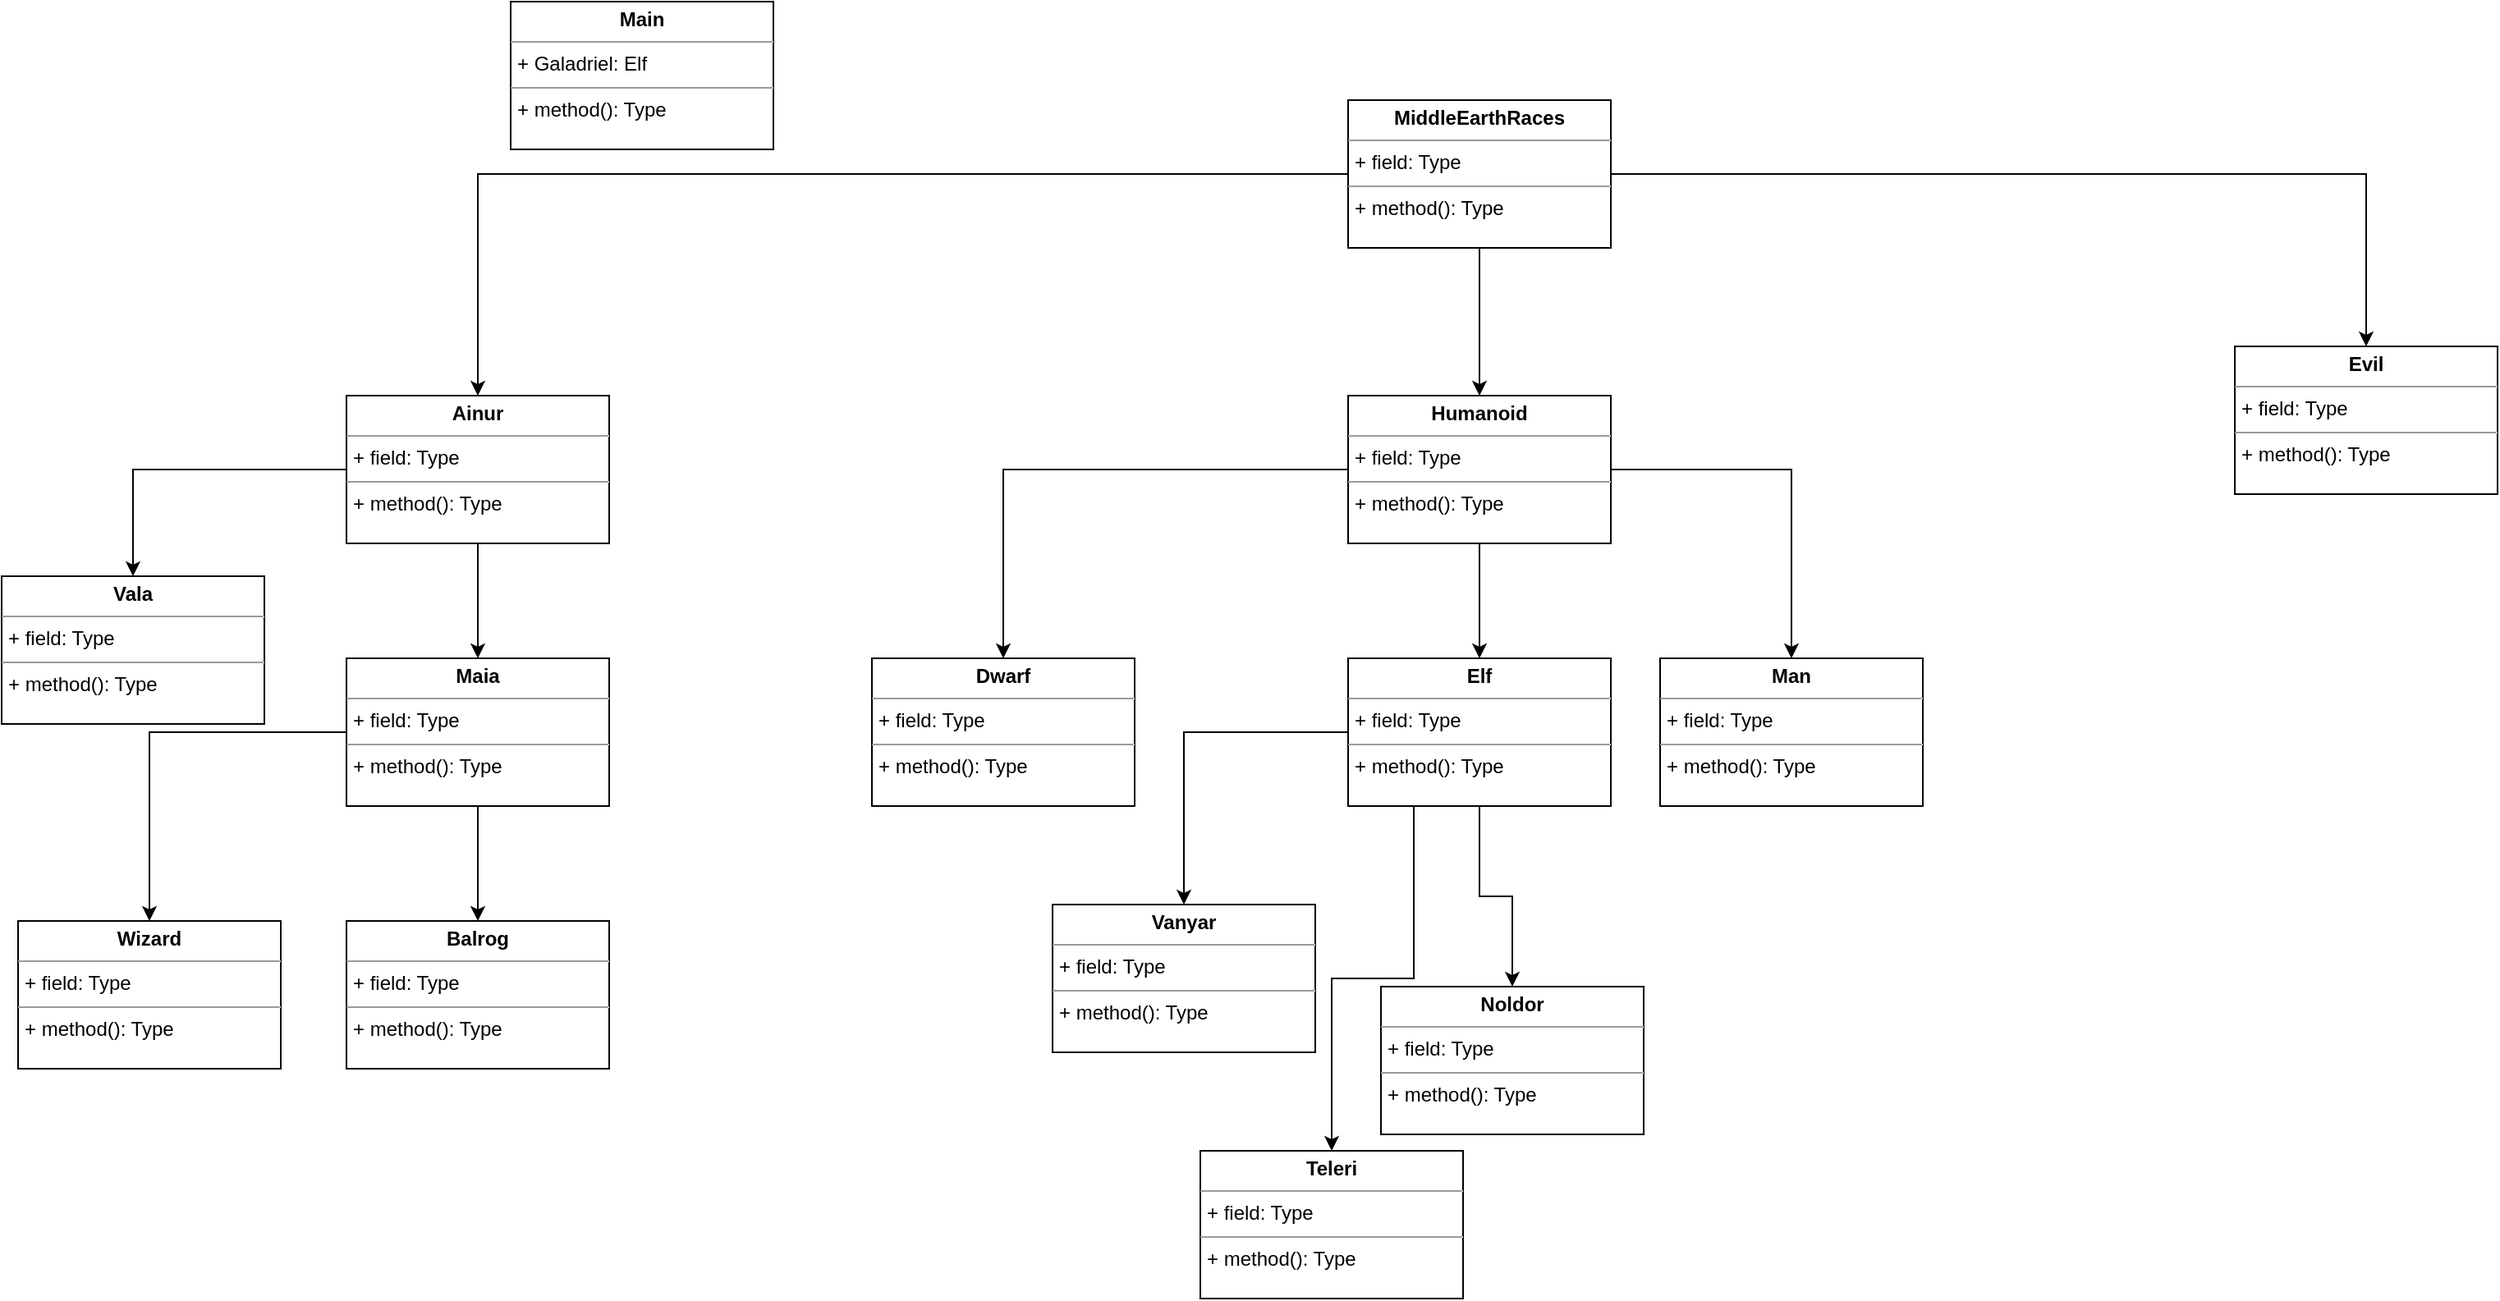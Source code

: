 <mxfile version="22.0.8" type="github">
  <diagram name="Page-1" id="6laxRaP7yF_aCVeZjuQ9">
    <mxGraphModel dx="2047" dy="981" grid="1" gridSize="10" guides="1" tooltips="1" connect="1" arrows="1" fold="1" page="1" pageScale="1" pageWidth="850" pageHeight="1100" math="0" shadow="0">
      <root>
        <mxCell id="0" />
        <mxCell id="1" parent="0" />
        <mxCell id="gX-TSbUXVfY6xu0tAy_o-11" style="edgeStyle=orthogonalEdgeStyle;rounded=0;orthogonalLoop=1;jettySize=auto;html=1;entryX=0.5;entryY=0;entryDx=0;entryDy=0;" edge="1" parent="1" source="CRNzUtMB5tvLW-WsDMRM-2" target="gX-TSbUXVfY6xu0tAy_o-3">
          <mxGeometry relative="1" as="geometry" />
        </mxCell>
        <mxCell id="gX-TSbUXVfY6xu0tAy_o-12" style="edgeStyle=orthogonalEdgeStyle;rounded=0;orthogonalLoop=1;jettySize=auto;html=1;entryX=0.5;entryY=0;entryDx=0;entryDy=0;" edge="1" parent="1" source="CRNzUtMB5tvLW-WsDMRM-2" target="gX-TSbUXVfY6xu0tAy_o-1">
          <mxGeometry relative="1" as="geometry" />
        </mxCell>
        <mxCell id="gX-TSbUXVfY6xu0tAy_o-13" style="edgeStyle=orthogonalEdgeStyle;rounded=0;orthogonalLoop=1;jettySize=auto;html=1;entryX=0.5;entryY=0;entryDx=0;entryDy=0;" edge="1" parent="1" source="CRNzUtMB5tvLW-WsDMRM-2" target="gX-TSbUXVfY6xu0tAy_o-2">
          <mxGeometry relative="1" as="geometry" />
        </mxCell>
        <mxCell id="CRNzUtMB5tvLW-WsDMRM-2" value="&lt;p style=&quot;margin:0px;margin-top:4px;text-align:center;&quot;&gt;&lt;b&gt;MiddleEarthRaces&lt;/b&gt;&lt;/p&gt;&lt;hr size=&quot;1&quot;&gt;&lt;p style=&quot;margin:0px;margin-left:4px;&quot;&gt;+ field: Type&lt;/p&gt;&lt;hr size=&quot;1&quot;&gt;&lt;p style=&quot;margin:0px;margin-left:4px;&quot;&gt;+ method(): Type&lt;/p&gt;" style="verticalAlign=top;align=left;overflow=fill;fontSize=12;fontFamily=Helvetica;html=1;whiteSpace=wrap;" parent="1" vertex="1">
          <mxGeometry x="690" y="100" width="160" height="90" as="geometry" />
        </mxCell>
        <mxCell id="CRNzUtMB5tvLW-WsDMRM-5" value="&lt;p style=&quot;margin:0px;margin-top:4px;text-align:center;&quot;&gt;&lt;b&gt;Main&lt;/b&gt;&lt;/p&gt;&lt;hr size=&quot;1&quot;&gt;&lt;p style=&quot;margin:0px;margin-left:4px;&quot;&gt;+ Galadriel: Elf&lt;/p&gt;&lt;hr size=&quot;1&quot;&gt;&lt;p style=&quot;margin:0px;margin-left:4px;&quot;&gt;+ method(): Type&lt;/p&gt;" style="verticalAlign=top;align=left;overflow=fill;fontSize=12;fontFamily=Helvetica;html=1;whiteSpace=wrap;" parent="1" vertex="1">
          <mxGeometry x="180" y="40" width="160" height="90" as="geometry" />
        </mxCell>
        <mxCell id="gX-TSbUXVfY6xu0tAy_o-20" style="edgeStyle=orthogonalEdgeStyle;rounded=0;orthogonalLoop=1;jettySize=auto;html=1;entryX=0.5;entryY=0;entryDx=0;entryDy=0;" edge="1" parent="1" source="gX-TSbUXVfY6xu0tAy_o-1" target="gX-TSbUXVfY6xu0tAy_o-19">
          <mxGeometry relative="1" as="geometry" />
        </mxCell>
        <mxCell id="gX-TSbUXVfY6xu0tAy_o-22" style="edgeStyle=orthogonalEdgeStyle;rounded=0;orthogonalLoop=1;jettySize=auto;html=1;" edge="1" parent="1" source="gX-TSbUXVfY6xu0tAy_o-1" target="gX-TSbUXVfY6xu0tAy_o-21">
          <mxGeometry relative="1" as="geometry" />
        </mxCell>
        <mxCell id="gX-TSbUXVfY6xu0tAy_o-1" value="&lt;p style=&quot;margin:0px;margin-top:4px;text-align:center;&quot;&gt;&lt;b&gt;Ainur&lt;/b&gt;&lt;/p&gt;&lt;hr size=&quot;1&quot;&gt;&lt;p style=&quot;margin:0px;margin-left:4px;&quot;&gt;+ field: Type&lt;/p&gt;&lt;hr size=&quot;1&quot;&gt;&lt;p style=&quot;margin:0px;margin-left:4px;&quot;&gt;+ method(): Type&lt;/p&gt;" style="verticalAlign=top;align=left;overflow=fill;fontSize=12;fontFamily=Helvetica;html=1;whiteSpace=wrap;" vertex="1" parent="1">
          <mxGeometry x="80" y="280" width="160" height="90" as="geometry" />
        </mxCell>
        <mxCell id="gX-TSbUXVfY6xu0tAy_o-2" value="&lt;p style=&quot;margin:0px;margin-top:4px;text-align:center;&quot;&gt;&lt;b&gt;Evil&lt;/b&gt;&lt;/p&gt;&lt;hr size=&quot;1&quot;&gt;&lt;p style=&quot;margin:0px;margin-left:4px;&quot;&gt;+ field: Type&lt;/p&gt;&lt;hr size=&quot;1&quot;&gt;&lt;p style=&quot;margin:0px;margin-left:4px;&quot;&gt;+ method(): Type&lt;/p&gt;" style="verticalAlign=top;align=left;overflow=fill;fontSize=12;fontFamily=Helvetica;html=1;whiteSpace=wrap;" vertex="1" parent="1">
          <mxGeometry x="1230" y="250" width="160" height="90" as="geometry" />
        </mxCell>
        <mxCell id="gX-TSbUXVfY6xu0tAy_o-10" style="edgeStyle=orthogonalEdgeStyle;rounded=0;orthogonalLoop=1;jettySize=auto;html=1;entryX=0.5;entryY=0;entryDx=0;entryDy=0;" edge="1" parent="1" source="gX-TSbUXVfY6xu0tAy_o-3" target="gX-TSbUXVfY6xu0tAy_o-9">
          <mxGeometry relative="1" as="geometry" />
        </mxCell>
        <mxCell id="gX-TSbUXVfY6xu0tAy_o-15" style="edgeStyle=orthogonalEdgeStyle;rounded=0;orthogonalLoop=1;jettySize=auto;html=1;entryX=0.5;entryY=0;entryDx=0;entryDy=0;" edge="1" parent="1" source="gX-TSbUXVfY6xu0tAy_o-3" target="gX-TSbUXVfY6xu0tAy_o-14">
          <mxGeometry relative="1" as="geometry" />
        </mxCell>
        <mxCell id="gX-TSbUXVfY6xu0tAy_o-18" style="edgeStyle=orthogonalEdgeStyle;rounded=0;orthogonalLoop=1;jettySize=auto;html=1;entryX=0.5;entryY=0;entryDx=0;entryDy=0;" edge="1" parent="1" source="gX-TSbUXVfY6xu0tAy_o-3" target="gX-TSbUXVfY6xu0tAy_o-16">
          <mxGeometry relative="1" as="geometry" />
        </mxCell>
        <mxCell id="gX-TSbUXVfY6xu0tAy_o-3" value="&lt;p style=&quot;margin:0px;margin-top:4px;text-align:center;&quot;&gt;&lt;b&gt;Humanoid&lt;/b&gt;&lt;/p&gt;&lt;hr size=&quot;1&quot;&gt;&lt;p style=&quot;margin:0px;margin-left:4px;&quot;&gt;+ field: Type&lt;/p&gt;&lt;hr size=&quot;1&quot;&gt;&lt;p style=&quot;margin:0px;margin-left:4px;&quot;&gt;+ method(): Type&lt;/p&gt;" style="verticalAlign=top;align=left;overflow=fill;fontSize=12;fontFamily=Helvetica;html=1;whiteSpace=wrap;" vertex="1" parent="1">
          <mxGeometry x="690" y="280" width="160" height="90" as="geometry" />
        </mxCell>
        <mxCell id="gX-TSbUXVfY6xu0tAy_o-30" style="edgeStyle=orthogonalEdgeStyle;rounded=0;orthogonalLoop=1;jettySize=auto;html=1;entryX=0.5;entryY=0;entryDx=0;entryDy=0;" edge="1" parent="1" source="gX-TSbUXVfY6xu0tAy_o-9" target="gX-TSbUXVfY6xu0tAy_o-29">
          <mxGeometry relative="1" as="geometry" />
        </mxCell>
        <mxCell id="gX-TSbUXVfY6xu0tAy_o-32" style="edgeStyle=orthogonalEdgeStyle;rounded=0;orthogonalLoop=1;jettySize=auto;html=1;" edge="1" parent="1" source="gX-TSbUXVfY6xu0tAy_o-9" target="gX-TSbUXVfY6xu0tAy_o-31">
          <mxGeometry relative="1" as="geometry" />
        </mxCell>
        <mxCell id="gX-TSbUXVfY6xu0tAy_o-36" style="edgeStyle=orthogonalEdgeStyle;rounded=0;orthogonalLoop=1;jettySize=auto;html=1;exitX=0.25;exitY=1;exitDx=0;exitDy=0;entryX=0.5;entryY=0;entryDx=0;entryDy=0;" edge="1" parent="1" source="gX-TSbUXVfY6xu0tAy_o-9" target="gX-TSbUXVfY6xu0tAy_o-33">
          <mxGeometry relative="1" as="geometry" />
        </mxCell>
        <mxCell id="gX-TSbUXVfY6xu0tAy_o-9" value="&lt;p style=&quot;margin:0px;margin-top:4px;text-align:center;&quot;&gt;&lt;b&gt;Elf&lt;/b&gt;&lt;/p&gt;&lt;hr size=&quot;1&quot;&gt;&lt;p style=&quot;margin:0px;margin-left:4px;&quot;&gt;+ field: Type&lt;/p&gt;&lt;hr size=&quot;1&quot;&gt;&lt;p style=&quot;margin:0px;margin-left:4px;&quot;&gt;+ method(): Type&lt;/p&gt;" style="verticalAlign=top;align=left;overflow=fill;fontSize=12;fontFamily=Helvetica;html=1;whiteSpace=wrap;" vertex="1" parent="1">
          <mxGeometry x="690" y="440" width="160" height="90" as="geometry" />
        </mxCell>
        <mxCell id="gX-TSbUXVfY6xu0tAy_o-14" value="&lt;p style=&quot;margin:0px;margin-top:4px;text-align:center;&quot;&gt;&lt;b&gt;Man&lt;/b&gt;&lt;/p&gt;&lt;hr size=&quot;1&quot;&gt;&lt;p style=&quot;margin:0px;margin-left:4px;&quot;&gt;+ field: Type&lt;/p&gt;&lt;hr size=&quot;1&quot;&gt;&lt;p style=&quot;margin:0px;margin-left:4px;&quot;&gt;+ method(): Type&lt;/p&gt;" style="verticalAlign=top;align=left;overflow=fill;fontSize=12;fontFamily=Helvetica;html=1;whiteSpace=wrap;" vertex="1" parent="1">
          <mxGeometry x="880" y="440" width="160" height="90" as="geometry" />
        </mxCell>
        <mxCell id="gX-TSbUXVfY6xu0tAy_o-16" value="&lt;p style=&quot;margin:0px;margin-top:4px;text-align:center;&quot;&gt;&lt;b&gt;Dwarf&lt;/b&gt;&lt;/p&gt;&lt;hr size=&quot;1&quot;&gt;&lt;p style=&quot;margin:0px;margin-left:4px;&quot;&gt;+ field: Type&lt;/p&gt;&lt;hr size=&quot;1&quot;&gt;&lt;p style=&quot;margin:0px;margin-left:4px;&quot;&gt;+ method(): Type&lt;/p&gt;" style="verticalAlign=top;align=left;overflow=fill;fontSize=12;fontFamily=Helvetica;html=1;whiteSpace=wrap;" vertex="1" parent="1">
          <mxGeometry x="400" y="440" width="160" height="90" as="geometry" />
        </mxCell>
        <mxCell id="gX-TSbUXVfY6xu0tAy_o-19" value="&lt;p style=&quot;margin:0px;margin-top:4px;text-align:center;&quot;&gt;&lt;b&gt;Vala&lt;/b&gt;&lt;/p&gt;&lt;hr size=&quot;1&quot;&gt;&lt;p style=&quot;margin:0px;margin-left:4px;&quot;&gt;+ field: Type&lt;/p&gt;&lt;hr size=&quot;1&quot;&gt;&lt;p style=&quot;margin:0px;margin-left:4px;&quot;&gt;+ method(): Type&lt;/p&gt;" style="verticalAlign=top;align=left;overflow=fill;fontSize=12;fontFamily=Helvetica;html=1;whiteSpace=wrap;" vertex="1" parent="1">
          <mxGeometry x="-130" y="390" width="160" height="90" as="geometry" />
        </mxCell>
        <mxCell id="gX-TSbUXVfY6xu0tAy_o-26" style="edgeStyle=orthogonalEdgeStyle;rounded=0;orthogonalLoop=1;jettySize=auto;html=1;entryX=0.5;entryY=0;entryDx=0;entryDy=0;" edge="1" parent="1" source="gX-TSbUXVfY6xu0tAy_o-21" target="gX-TSbUXVfY6xu0tAy_o-25">
          <mxGeometry relative="1" as="geometry" />
        </mxCell>
        <mxCell id="gX-TSbUXVfY6xu0tAy_o-28" style="edgeStyle=orthogonalEdgeStyle;rounded=0;orthogonalLoop=1;jettySize=auto;html=1;entryX=0.5;entryY=0;entryDx=0;entryDy=0;" edge="1" parent="1" source="gX-TSbUXVfY6xu0tAy_o-21" target="gX-TSbUXVfY6xu0tAy_o-23">
          <mxGeometry relative="1" as="geometry" />
        </mxCell>
        <mxCell id="gX-TSbUXVfY6xu0tAy_o-21" value="&lt;p style=&quot;margin:0px;margin-top:4px;text-align:center;&quot;&gt;&lt;b&gt;Maia&lt;/b&gt;&lt;/p&gt;&lt;hr size=&quot;1&quot;&gt;&lt;p style=&quot;margin:0px;margin-left:4px;&quot;&gt;+ field: Type&lt;/p&gt;&lt;hr size=&quot;1&quot;&gt;&lt;p style=&quot;margin:0px;margin-left:4px;&quot;&gt;+ method(): Type&lt;/p&gt;" style="verticalAlign=top;align=left;overflow=fill;fontSize=12;fontFamily=Helvetica;html=1;whiteSpace=wrap;" vertex="1" parent="1">
          <mxGeometry x="80" y="440" width="160" height="90" as="geometry" />
        </mxCell>
        <mxCell id="gX-TSbUXVfY6xu0tAy_o-23" value="&lt;p style=&quot;margin:0px;margin-top:4px;text-align:center;&quot;&gt;&lt;b&gt;Wizard&lt;/b&gt;&lt;/p&gt;&lt;hr size=&quot;1&quot;&gt;&lt;p style=&quot;margin:0px;margin-left:4px;&quot;&gt;+ field: Type&lt;/p&gt;&lt;hr size=&quot;1&quot;&gt;&lt;p style=&quot;margin:0px;margin-left:4px;&quot;&gt;+ method(): Type&lt;/p&gt;" style="verticalAlign=top;align=left;overflow=fill;fontSize=12;fontFamily=Helvetica;html=1;whiteSpace=wrap;" vertex="1" parent="1">
          <mxGeometry x="-120" y="600" width="160" height="90" as="geometry" />
        </mxCell>
        <mxCell id="gX-TSbUXVfY6xu0tAy_o-25" value="&lt;p style=&quot;margin:0px;margin-top:4px;text-align:center;&quot;&gt;&lt;b&gt;Balrog&lt;/b&gt;&lt;/p&gt;&lt;hr size=&quot;1&quot;&gt;&lt;p style=&quot;margin:0px;margin-left:4px;&quot;&gt;+ field: Type&lt;/p&gt;&lt;hr size=&quot;1&quot;&gt;&lt;p style=&quot;margin:0px;margin-left:4px;&quot;&gt;+ method(): Type&lt;/p&gt;" style="verticalAlign=top;align=left;overflow=fill;fontSize=12;fontFamily=Helvetica;html=1;whiteSpace=wrap;" vertex="1" parent="1">
          <mxGeometry x="80" y="600" width="160" height="90" as="geometry" />
        </mxCell>
        <mxCell id="gX-TSbUXVfY6xu0tAy_o-29" value="&lt;p style=&quot;margin:0px;margin-top:4px;text-align:center;&quot;&gt;&lt;b&gt;Vanyar&lt;/b&gt;&lt;/p&gt;&lt;hr size=&quot;1&quot;&gt;&lt;p style=&quot;margin:0px;margin-left:4px;&quot;&gt;+ field: Type&lt;/p&gt;&lt;hr size=&quot;1&quot;&gt;&lt;p style=&quot;margin:0px;margin-left:4px;&quot;&gt;+ method(): Type&lt;/p&gt;" style="verticalAlign=top;align=left;overflow=fill;fontSize=12;fontFamily=Helvetica;html=1;whiteSpace=wrap;" vertex="1" parent="1">
          <mxGeometry x="510" y="590" width="160" height="90" as="geometry" />
        </mxCell>
        <mxCell id="gX-TSbUXVfY6xu0tAy_o-31" value="&lt;p style=&quot;margin:0px;margin-top:4px;text-align:center;&quot;&gt;&lt;b&gt;Noldor&lt;/b&gt;&lt;/p&gt;&lt;hr size=&quot;1&quot;&gt;&lt;p style=&quot;margin:0px;margin-left:4px;&quot;&gt;+ field: Type&lt;/p&gt;&lt;hr size=&quot;1&quot;&gt;&lt;p style=&quot;margin:0px;margin-left:4px;&quot;&gt;+ method(): Type&lt;/p&gt;" style="verticalAlign=top;align=left;overflow=fill;fontSize=12;fontFamily=Helvetica;html=1;whiteSpace=wrap;" vertex="1" parent="1">
          <mxGeometry x="710" y="640" width="160" height="90" as="geometry" />
        </mxCell>
        <mxCell id="gX-TSbUXVfY6xu0tAy_o-33" value="&lt;p style=&quot;margin:0px;margin-top:4px;text-align:center;&quot;&gt;&lt;b&gt;Teleri&lt;/b&gt;&lt;/p&gt;&lt;hr size=&quot;1&quot;&gt;&lt;p style=&quot;margin:0px;margin-left:4px;&quot;&gt;+ field: Type&lt;/p&gt;&lt;hr size=&quot;1&quot;&gt;&lt;p style=&quot;margin:0px;margin-left:4px;&quot;&gt;+ method(): Type&lt;/p&gt;" style="verticalAlign=top;align=left;overflow=fill;fontSize=12;fontFamily=Helvetica;html=1;whiteSpace=wrap;" vertex="1" parent="1">
          <mxGeometry x="600" y="740" width="160" height="90" as="geometry" />
        </mxCell>
      </root>
    </mxGraphModel>
  </diagram>
</mxfile>
